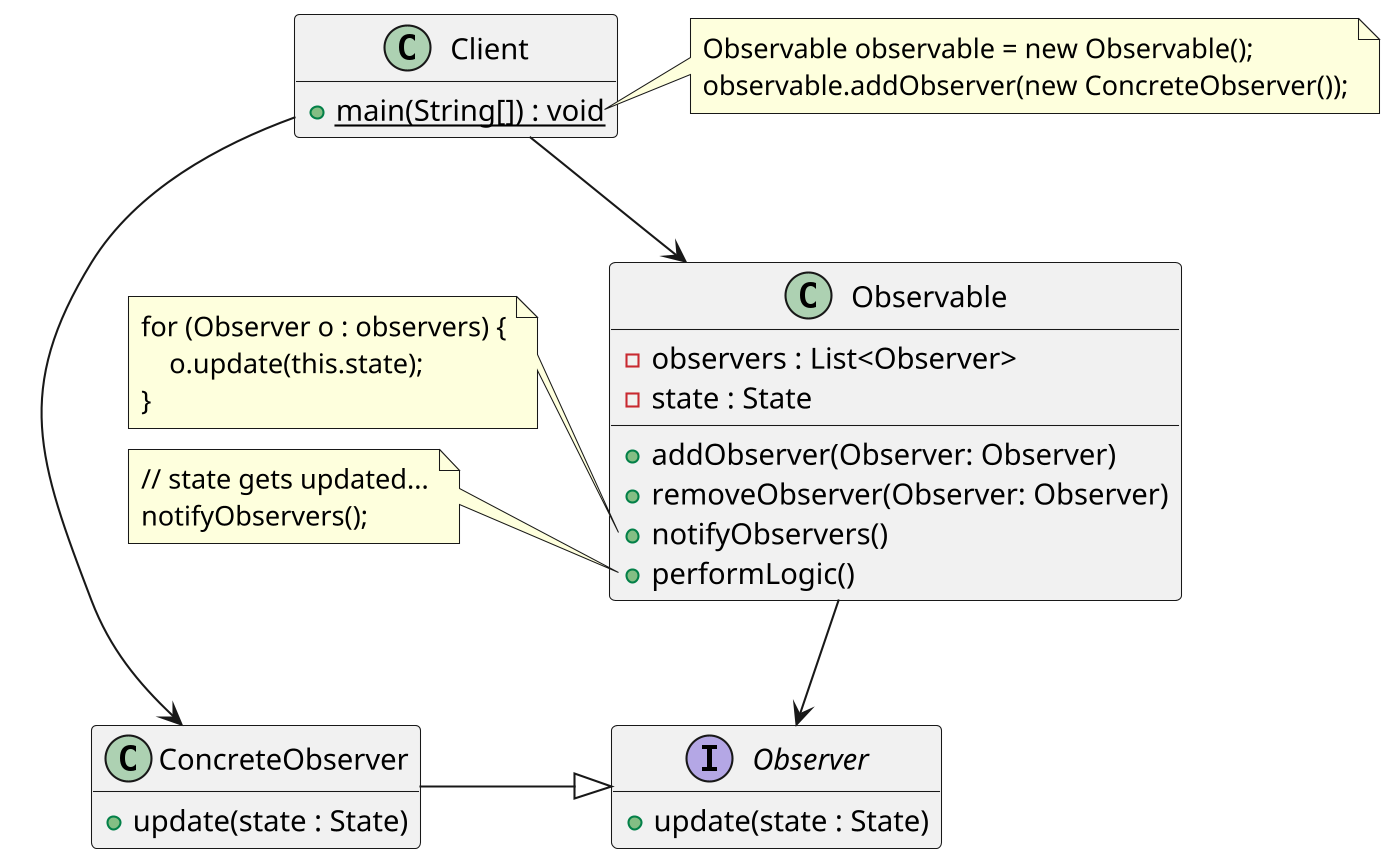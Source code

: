 @startuml
skinparam dpi 200
hide empty members

interface Observer {
    + update(state : State)
}

class Observable {
    - observers : List<Observer>
    - state : State
    + addObserver(Observer: Observer)
    + removeObserver(Observer: Observer)
    + notifyObservers()
    + performLogic()
}

class Client {
    + {static} main(String[]) : void
}

class ConcreteObserver {
    + update(state : State)
}

Observable --> Observer
ConcreteObserver -|> Observer
Client --> Observable
Client --> ConcreteObserver

note right of Client::main
  Observable observable = new Observable();
  observable.addObserver(new ConcreteObserver());
end note

note left of Observable::notifyObservers
  for (Observer o : observers) {
      o.update(this.state);
  }
end note

note left of Observable::performLogic
  // state gets updated...
  notifyObservers();
end note

@enduml
